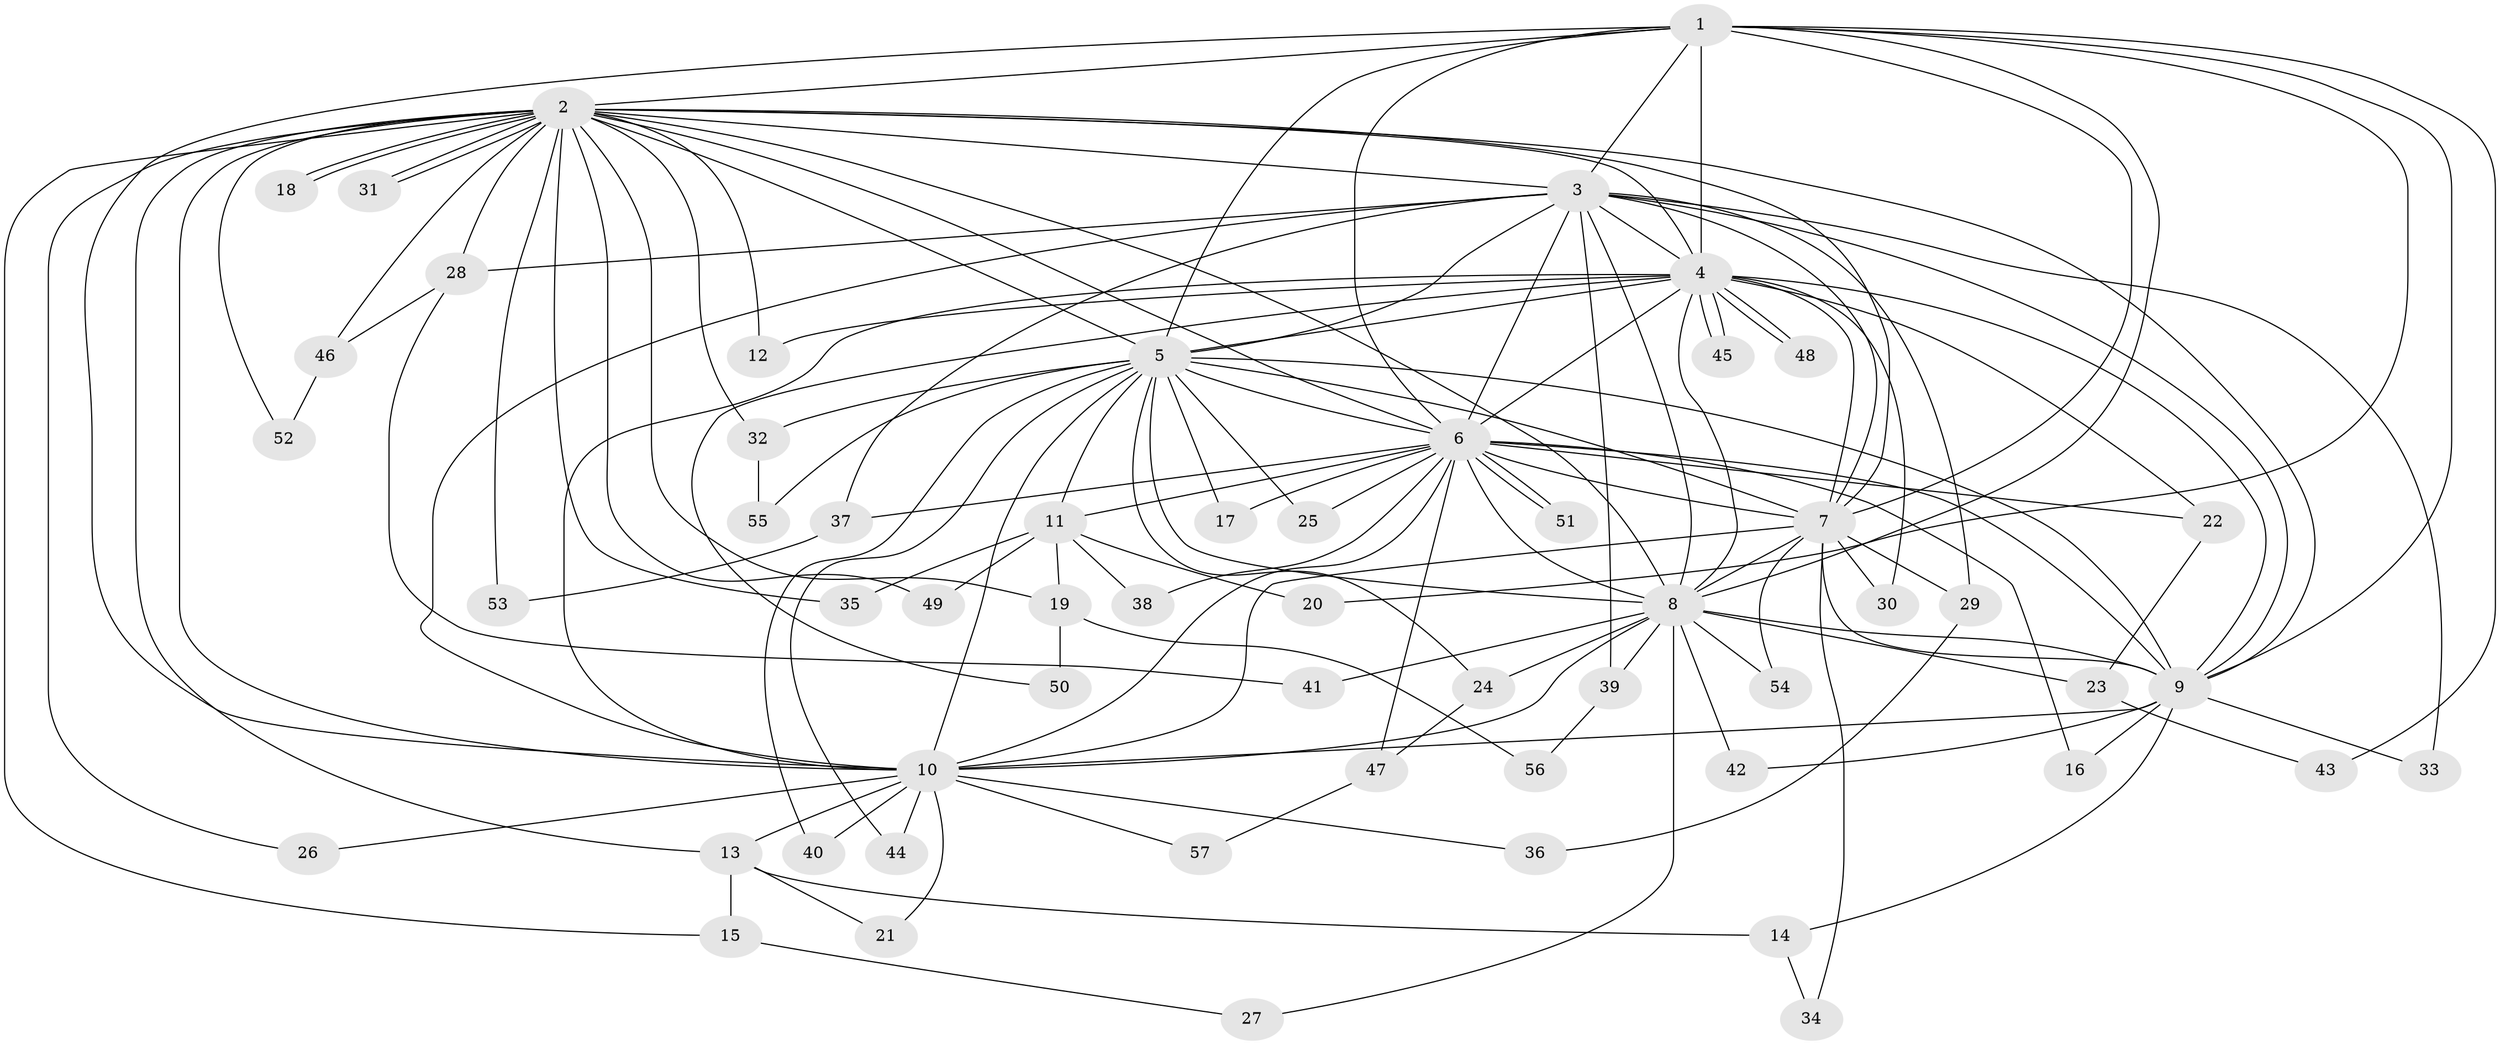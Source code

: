 // Generated by graph-tools (version 1.1) at 2025/25/03/09/25 03:25:51]
// undirected, 57 vertices, 139 edges
graph export_dot {
graph [start="1"]
  node [color=gray90,style=filled];
  1;
  2;
  3;
  4;
  5;
  6;
  7;
  8;
  9;
  10;
  11;
  12;
  13;
  14;
  15;
  16;
  17;
  18;
  19;
  20;
  21;
  22;
  23;
  24;
  25;
  26;
  27;
  28;
  29;
  30;
  31;
  32;
  33;
  34;
  35;
  36;
  37;
  38;
  39;
  40;
  41;
  42;
  43;
  44;
  45;
  46;
  47;
  48;
  49;
  50;
  51;
  52;
  53;
  54;
  55;
  56;
  57;
  1 -- 2;
  1 -- 3;
  1 -- 4;
  1 -- 5;
  1 -- 6;
  1 -- 7;
  1 -- 8;
  1 -- 9;
  1 -- 10;
  1 -- 20;
  1 -- 43;
  2 -- 3;
  2 -- 4;
  2 -- 5;
  2 -- 6;
  2 -- 7;
  2 -- 8;
  2 -- 9;
  2 -- 10;
  2 -- 12;
  2 -- 13;
  2 -- 15;
  2 -- 18;
  2 -- 18;
  2 -- 19;
  2 -- 26;
  2 -- 28;
  2 -- 31;
  2 -- 31;
  2 -- 32;
  2 -- 35;
  2 -- 46;
  2 -- 49;
  2 -- 52;
  2 -- 53;
  3 -- 4;
  3 -- 5;
  3 -- 6;
  3 -- 7;
  3 -- 8;
  3 -- 9;
  3 -- 10;
  3 -- 28;
  3 -- 29;
  3 -- 33;
  3 -- 37;
  3 -- 39;
  4 -- 5;
  4 -- 6;
  4 -- 7;
  4 -- 8;
  4 -- 9;
  4 -- 10;
  4 -- 12;
  4 -- 22;
  4 -- 30;
  4 -- 45;
  4 -- 45;
  4 -- 48;
  4 -- 48;
  4 -- 50;
  5 -- 6;
  5 -- 7;
  5 -- 8;
  5 -- 9;
  5 -- 10;
  5 -- 11;
  5 -- 17;
  5 -- 24;
  5 -- 25;
  5 -- 32;
  5 -- 40;
  5 -- 44;
  5 -- 55;
  6 -- 7;
  6 -- 8;
  6 -- 9;
  6 -- 10;
  6 -- 11;
  6 -- 16;
  6 -- 17;
  6 -- 22;
  6 -- 25;
  6 -- 37;
  6 -- 38;
  6 -- 47;
  6 -- 51;
  6 -- 51;
  7 -- 8;
  7 -- 9;
  7 -- 10;
  7 -- 29;
  7 -- 30;
  7 -- 34;
  7 -- 54;
  8 -- 9;
  8 -- 10;
  8 -- 23;
  8 -- 24;
  8 -- 27;
  8 -- 39;
  8 -- 41;
  8 -- 42;
  8 -- 54;
  9 -- 10;
  9 -- 14;
  9 -- 16;
  9 -- 33;
  9 -- 42;
  10 -- 13;
  10 -- 21;
  10 -- 26;
  10 -- 36;
  10 -- 40;
  10 -- 44;
  10 -- 57;
  11 -- 19;
  11 -- 20;
  11 -- 35;
  11 -- 38;
  11 -- 49;
  13 -- 14;
  13 -- 15;
  13 -- 21;
  14 -- 34;
  15 -- 27;
  19 -- 50;
  19 -- 56;
  22 -- 23;
  23 -- 43;
  24 -- 47;
  28 -- 41;
  28 -- 46;
  29 -- 36;
  32 -- 55;
  37 -- 53;
  39 -- 56;
  46 -- 52;
  47 -- 57;
}
